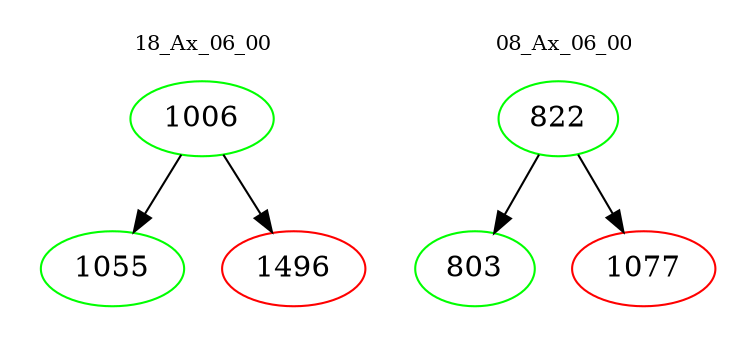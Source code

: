 digraph{
subgraph cluster_0 {
color = white
label = "18_Ax_06_00";
fontsize=10;
T0_1006 [label="1006", color="green"]
T0_1006 -> T0_1055 [color="black"]
T0_1055 [label="1055", color="green"]
T0_1006 -> T0_1496 [color="black"]
T0_1496 [label="1496", color="red"]
}
subgraph cluster_1 {
color = white
label = "08_Ax_06_00";
fontsize=10;
T1_822 [label="822", color="green"]
T1_822 -> T1_803 [color="black"]
T1_803 [label="803", color="green"]
T1_822 -> T1_1077 [color="black"]
T1_1077 [label="1077", color="red"]
}
}
